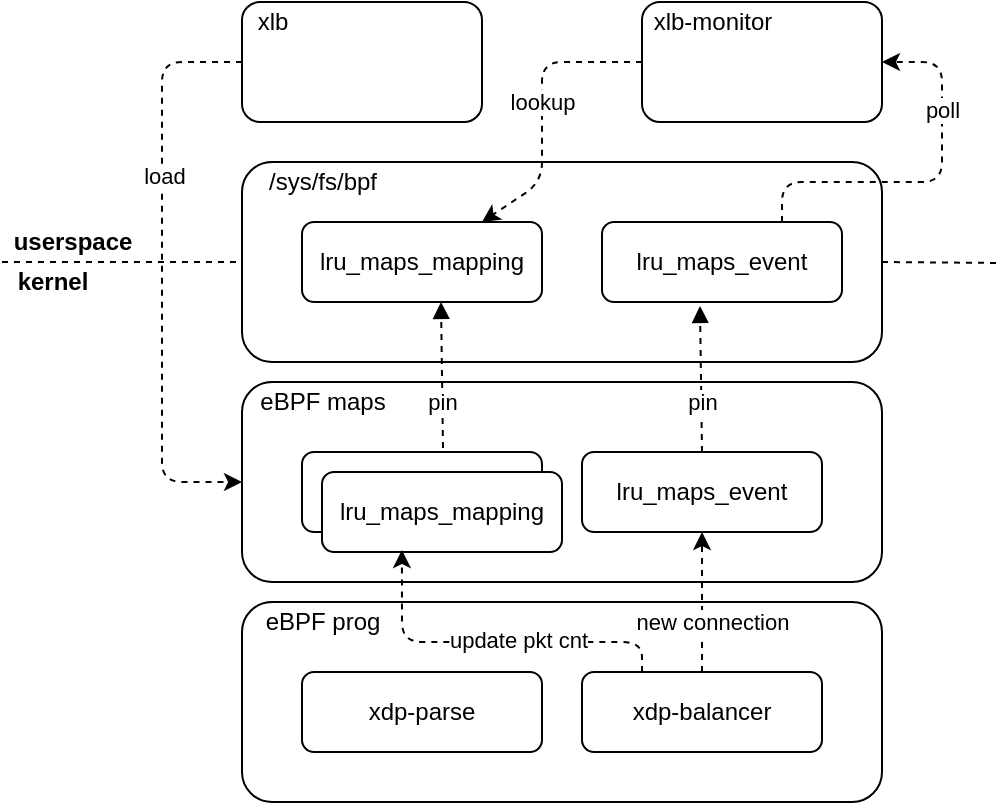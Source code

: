 <mxfile version="13.6.2" type="github">
  <diagram id="770cJq7aTWCIN4LwM0Am" name="第 1 页">
    <mxGraphModel dx="1426" dy="771" grid="1" gridSize="10" guides="1" tooltips="1" connect="1" arrows="1" fold="1" page="1" pageScale="1" pageWidth="827" pageHeight="1169" math="0" shadow="0">
      <root>
        <mxCell id="0" />
        <mxCell id="1" parent="0" />
        <mxCell id="UqzFI0ZXzINKaCzjfWLW-1" value="" style="rounded=1;whiteSpace=wrap;html=1;" vertex="1" parent="1">
          <mxGeometry x="160" y="150" width="120" height="60" as="geometry" />
        </mxCell>
        <mxCell id="UqzFI0ZXzINKaCzjfWLW-2" value="" style="rounded=1;whiteSpace=wrap;html=1;" vertex="1" parent="1">
          <mxGeometry x="160" y="340" width="320" height="100" as="geometry" />
        </mxCell>
        <mxCell id="UqzFI0ZXzINKaCzjfWLW-3" value="eBPF maps" style="text;html=1;align=center;verticalAlign=middle;resizable=0;points=[];autosize=1;" vertex="1" parent="1">
          <mxGeometry x="160" y="340" width="80" height="20" as="geometry" />
        </mxCell>
        <mxCell id="UqzFI0ZXzINKaCzjfWLW-4" value="lru_maps_mapping" style="rounded=1;whiteSpace=wrap;html=1;" vertex="1" parent="1">
          <mxGeometry x="190" y="375" width="120" height="40" as="geometry" />
        </mxCell>
        <mxCell id="UqzFI0ZXzINKaCzjfWLW-6" value="lru_maps_mapping" style="rounded=1;whiteSpace=wrap;html=1;" vertex="1" parent="1">
          <mxGeometry x="200" y="385" width="120" height="40" as="geometry" />
        </mxCell>
        <mxCell id="UqzFI0ZXzINKaCzjfWLW-8" value="lru_maps_event" style="rounded=1;whiteSpace=wrap;html=1;" vertex="1" parent="1">
          <mxGeometry x="330" y="375" width="120" height="40" as="geometry" />
        </mxCell>
        <mxCell id="UqzFI0ZXzINKaCzjfWLW-13" value="xlb" style="text;html=1;align=center;verticalAlign=middle;resizable=0;points=[];autosize=1;" vertex="1" parent="1">
          <mxGeometry x="160" y="150" width="30" height="20" as="geometry" />
        </mxCell>
        <mxCell id="UqzFI0ZXzINKaCzjfWLW-14" value="" style="rounded=1;whiteSpace=wrap;html=1;" vertex="1" parent="1">
          <mxGeometry x="160" y="230" width="320" height="100" as="geometry" />
        </mxCell>
        <mxCell id="UqzFI0ZXzINKaCzjfWLW-15" value="/sys/fs/bpf" style="text;html=1;align=center;verticalAlign=middle;resizable=0;points=[];autosize=1;" vertex="1" parent="1">
          <mxGeometry x="165" y="230" width="70" height="20" as="geometry" />
        </mxCell>
        <mxCell id="UqzFI0ZXzINKaCzjfWLW-16" value="lru_maps_event" style="rounded=1;whiteSpace=wrap;html=1;" vertex="1" parent="1">
          <mxGeometry x="340" y="260" width="120" height="40" as="geometry" />
        </mxCell>
        <mxCell id="UqzFI0ZXzINKaCzjfWLW-17" value="lru_maps_mapping" style="rounded=1;whiteSpace=wrap;html=1;" vertex="1" parent="1">
          <mxGeometry x="190" y="260" width="120" height="40" as="geometry" />
        </mxCell>
        <mxCell id="UqzFI0ZXzINKaCzjfWLW-18" value="" style="endArrow=none;html=1;dashed=1;" edge="1" parent="1" target="UqzFI0ZXzINKaCzjfWLW-14">
          <mxGeometry width="50" height="50" relative="1" as="geometry">
            <mxPoint x="40" y="280" as="sourcePoint" />
            <mxPoint x="440" y="280" as="targetPoint" />
          </mxGeometry>
        </mxCell>
        <mxCell id="UqzFI0ZXzINKaCzjfWLW-19" value="" style="endArrow=none;html=1;dashed=1;" edge="1" parent="1">
          <mxGeometry width="50" height="50" relative="1" as="geometry">
            <mxPoint x="480" y="280" as="sourcePoint" />
            <mxPoint x="540" y="280.5" as="targetPoint" />
          </mxGeometry>
        </mxCell>
        <mxCell id="UqzFI0ZXzINKaCzjfWLW-20" value="&lt;b&gt;userspace&lt;/b&gt;" style="text;html=1;align=center;verticalAlign=middle;resizable=0;points=[];autosize=1;" vertex="1" parent="1">
          <mxGeometry x="40" y="260" width="70" height="20" as="geometry" />
        </mxCell>
        <mxCell id="UqzFI0ZXzINKaCzjfWLW-21" value="&lt;b&gt;kernel&lt;/b&gt;" style="text;html=1;align=center;verticalAlign=middle;resizable=0;points=[];autosize=1;" vertex="1" parent="1">
          <mxGeometry x="40" y="280" width="50" height="20" as="geometry" />
        </mxCell>
        <mxCell id="UqzFI0ZXzINKaCzjfWLW-23" value="" style="rounded=1;whiteSpace=wrap;html=1;" vertex="1" parent="1">
          <mxGeometry x="360" y="150" width="120" height="60" as="geometry" />
        </mxCell>
        <mxCell id="UqzFI0ZXzINKaCzjfWLW-24" value="xlb-monitor" style="text;html=1;align=center;verticalAlign=middle;resizable=0;points=[];autosize=1;" vertex="1" parent="1">
          <mxGeometry x="360" y="150" width="70" height="20" as="geometry" />
        </mxCell>
        <mxCell id="UqzFI0ZXzINKaCzjfWLW-26" value="" style="endArrow=block;html=1;dashed=1;exitX=0.5;exitY=0;exitDx=0;exitDy=0;endFill=1;" edge="1" parent="1" source="UqzFI0ZXzINKaCzjfWLW-8">
          <mxGeometry width="50" height="50" relative="1" as="geometry">
            <mxPoint x="570" y="360" as="sourcePoint" />
            <mxPoint x="389" y="302" as="targetPoint" />
          </mxGeometry>
        </mxCell>
        <mxCell id="UqzFI0ZXzINKaCzjfWLW-27" value="pin" style="edgeLabel;html=1;align=center;verticalAlign=middle;resizable=0;points=[];" vertex="1" connectable="0" parent="UqzFI0ZXzINKaCzjfWLW-26">
          <mxGeometry x="0.507" y="-1" relative="1" as="geometry">
            <mxPoint x="-0.25" y="30.01" as="offset" />
          </mxGeometry>
        </mxCell>
        <mxCell id="UqzFI0ZXzINKaCzjfWLW-43" value="pin" style="edgeLabel;html=1;align=center;verticalAlign=middle;resizable=0;points=[];" vertex="1" connectable="0" parent="UqzFI0ZXzINKaCzjfWLW-26">
          <mxGeometry x="0.507" y="-1" relative="1" as="geometry">
            <mxPoint x="-0.25" y="140.01" as="offset" />
          </mxGeometry>
        </mxCell>
        <mxCell id="UqzFI0ZXzINKaCzjfWLW-28" value="" style="endArrow=block;html=1;dashed=1;exitX=0.5;exitY=0;exitDx=0;exitDy=0;endFill=1;" edge="1" parent="1">
          <mxGeometry width="50" height="50" relative="1" as="geometry">
            <mxPoint x="260.5" y="373" as="sourcePoint" />
            <mxPoint x="259.5" y="300" as="targetPoint" />
          </mxGeometry>
        </mxCell>
        <mxCell id="UqzFI0ZXzINKaCzjfWLW-29" value="pin" style="edgeLabel;html=1;align=center;verticalAlign=middle;resizable=0;points=[];" vertex="1" connectable="0" parent="UqzFI0ZXzINKaCzjfWLW-28">
          <mxGeometry x="0.507" y="-1" relative="1" as="geometry">
            <mxPoint x="-0.75" y="32.01" as="offset" />
          </mxGeometry>
        </mxCell>
        <mxCell id="UqzFI0ZXzINKaCzjfWLW-44" value="pin" style="edgeLabel;html=1;align=center;verticalAlign=middle;resizable=0;points=[];" vertex="1" connectable="0" parent="UqzFI0ZXzINKaCzjfWLW-28">
          <mxGeometry x="0.507" y="-1" relative="1" as="geometry">
            <mxPoint x="-0.75" y="142.01" as="offset" />
          </mxGeometry>
        </mxCell>
        <mxCell id="UqzFI0ZXzINKaCzjfWLW-30" value="" style="endArrow=classic;html=1;dashed=1;exitX=0;exitY=0.5;exitDx=0;exitDy=0;entryX=0;entryY=0.5;entryDx=0;entryDy=0;" edge="1" parent="1" source="UqzFI0ZXzINKaCzjfWLW-1" target="UqzFI0ZXzINKaCzjfWLW-2">
          <mxGeometry width="50" height="50" relative="1" as="geometry">
            <mxPoint x="570" y="360" as="sourcePoint" />
            <mxPoint x="620" y="310" as="targetPoint" />
            <Array as="points">
              <mxPoint x="120" y="180" />
              <mxPoint x="120" y="390" />
            </Array>
          </mxGeometry>
        </mxCell>
        <mxCell id="UqzFI0ZXzINKaCzjfWLW-31" value="load" style="edgeLabel;html=1;align=center;verticalAlign=middle;resizable=0;points=[];" vertex="1" connectable="0" parent="UqzFI0ZXzINKaCzjfWLW-30">
          <mxGeometry x="-0.331" y="1" relative="1" as="geometry">
            <mxPoint as="offset" />
          </mxGeometry>
        </mxCell>
        <mxCell id="UqzFI0ZXzINKaCzjfWLW-32" value="" style="endArrow=classic;html=1;dashed=1;exitX=0.75;exitY=0;exitDx=0;exitDy=0;entryX=1;entryY=0.5;entryDx=0;entryDy=0;" edge="1" parent="1" source="UqzFI0ZXzINKaCzjfWLW-16" target="UqzFI0ZXzINKaCzjfWLW-23">
          <mxGeometry width="50" height="50" relative="1" as="geometry">
            <mxPoint x="570" y="360" as="sourcePoint" />
            <mxPoint x="620" y="310" as="targetPoint" />
            <Array as="points">
              <mxPoint x="430" y="240" />
              <mxPoint x="510" y="240" />
              <mxPoint x="510" y="180" />
            </Array>
          </mxGeometry>
        </mxCell>
        <mxCell id="UqzFI0ZXzINKaCzjfWLW-35" value="poll" style="edgeLabel;html=1;align=center;verticalAlign=middle;resizable=0;points=[];" vertex="1" connectable="0" parent="UqzFI0ZXzINKaCzjfWLW-32">
          <mxGeometry x="0.429" relative="1" as="geometry">
            <mxPoint as="offset" />
          </mxGeometry>
        </mxCell>
        <mxCell id="UqzFI0ZXzINKaCzjfWLW-36" value="" style="endArrow=classic;html=1;dashed=1;exitX=0;exitY=0.5;exitDx=0;exitDy=0;entryX=0.75;entryY=0;entryDx=0;entryDy=0;" edge="1" parent="1" source="UqzFI0ZXzINKaCzjfWLW-23" target="UqzFI0ZXzINKaCzjfWLW-17">
          <mxGeometry width="50" height="50" relative="1" as="geometry">
            <mxPoint x="570" y="370" as="sourcePoint" />
            <mxPoint x="620" y="320" as="targetPoint" />
            <Array as="points">
              <mxPoint x="310" y="180" />
              <mxPoint x="310" y="240" />
            </Array>
          </mxGeometry>
        </mxCell>
        <mxCell id="UqzFI0ZXzINKaCzjfWLW-37" value="lookup" style="edgeLabel;html=1;align=center;verticalAlign=middle;resizable=0;points=[];" vertex="1" connectable="0" parent="UqzFI0ZXzINKaCzjfWLW-36">
          <mxGeometry x="0.054" relative="1" as="geometry">
            <mxPoint y="-7" as="offset" />
          </mxGeometry>
        </mxCell>
        <mxCell id="UqzFI0ZXzINKaCzjfWLW-38" value="" style="rounded=1;whiteSpace=wrap;html=1;" vertex="1" parent="1">
          <mxGeometry x="160" y="450" width="320" height="100" as="geometry" />
        </mxCell>
        <mxCell id="UqzFI0ZXzINKaCzjfWLW-39" value="eBPF prog" style="text;html=1;align=center;verticalAlign=middle;resizable=0;points=[];autosize=1;" vertex="1" parent="1">
          <mxGeometry x="165" y="450" width="70" height="20" as="geometry" />
        </mxCell>
        <mxCell id="UqzFI0ZXzINKaCzjfWLW-40" value="xdp-parse" style="rounded=1;whiteSpace=wrap;html=1;" vertex="1" parent="1">
          <mxGeometry x="190" y="485" width="120" height="40" as="geometry" />
        </mxCell>
        <mxCell id="UqzFI0ZXzINKaCzjfWLW-42" value="xdp-balancer" style="rounded=1;whiteSpace=wrap;html=1;" vertex="1" parent="1">
          <mxGeometry x="330" y="485" width="120" height="40" as="geometry" />
        </mxCell>
        <mxCell id="UqzFI0ZXzINKaCzjfWLW-45" value="" style="endArrow=classic;html=1;dashed=1;exitX=0.25;exitY=0;exitDx=0;exitDy=0;entryX=0.333;entryY=0.975;entryDx=0;entryDy=0;entryPerimeter=0;" edge="1" parent="1" source="UqzFI0ZXzINKaCzjfWLW-42" target="UqzFI0ZXzINKaCzjfWLW-6">
          <mxGeometry width="50" height="50" relative="1" as="geometry">
            <mxPoint x="570" y="370" as="sourcePoint" />
            <mxPoint x="620" y="320" as="targetPoint" />
            <Array as="points">
              <mxPoint x="360" y="470" />
              <mxPoint x="240" y="470" />
            </Array>
          </mxGeometry>
        </mxCell>
        <mxCell id="UqzFI0ZXzINKaCzjfWLW-46" value="update pkt cnt" style="edgeLabel;html=1;align=center;verticalAlign=middle;resizable=0;points=[];" vertex="1" connectable="0" parent="UqzFI0ZXzINKaCzjfWLW-45">
          <mxGeometry x="-0.15" y="-1" relative="1" as="geometry">
            <mxPoint as="offset" />
          </mxGeometry>
        </mxCell>
        <mxCell id="UqzFI0ZXzINKaCzjfWLW-47" value="" style="endArrow=classic;html=1;dashed=1;exitX=0.5;exitY=0;exitDx=0;exitDy=0;entryX=0.5;entryY=1;entryDx=0;entryDy=0;" edge="1" parent="1" source="UqzFI0ZXzINKaCzjfWLW-42" target="UqzFI0ZXzINKaCzjfWLW-8">
          <mxGeometry width="50" height="50" relative="1" as="geometry">
            <mxPoint x="570" y="370" as="sourcePoint" />
            <mxPoint x="620" y="320" as="targetPoint" />
          </mxGeometry>
        </mxCell>
        <mxCell id="UqzFI0ZXzINKaCzjfWLW-48" value="new connection" style="edgeLabel;html=1;align=center;verticalAlign=middle;resizable=0;points=[];" vertex="1" connectable="0" parent="UqzFI0ZXzINKaCzjfWLW-47">
          <mxGeometry x="-0.514" y="-2" relative="1" as="geometry">
            <mxPoint x="3" y="-8" as="offset" />
          </mxGeometry>
        </mxCell>
      </root>
    </mxGraphModel>
  </diagram>
</mxfile>
